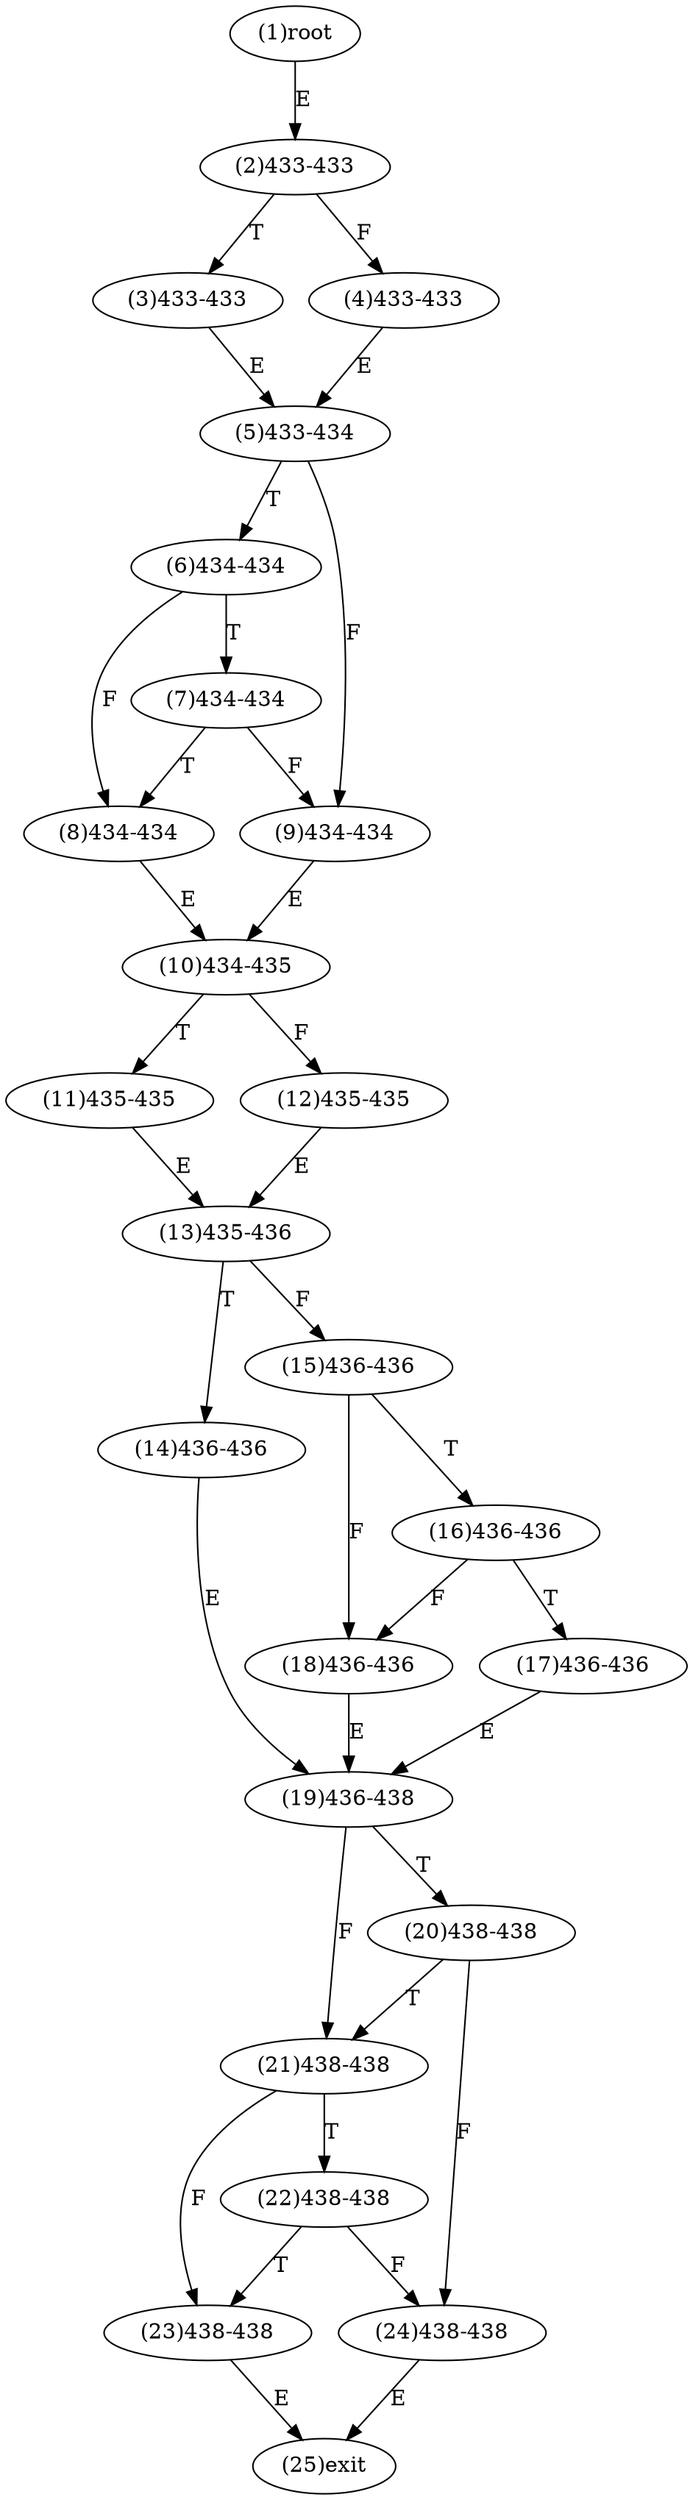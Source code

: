 digraph "" { 
1[ label="(1)root"];
2[ label="(2)433-433"];
3[ label="(3)433-433"];
4[ label="(4)433-433"];
5[ label="(5)433-434"];
6[ label="(6)434-434"];
7[ label="(7)434-434"];
8[ label="(8)434-434"];
9[ label="(9)434-434"];
10[ label="(10)434-435"];
11[ label="(11)435-435"];
12[ label="(12)435-435"];
13[ label="(13)435-436"];
14[ label="(14)436-436"];
15[ label="(15)436-436"];
17[ label="(17)436-436"];
16[ label="(16)436-436"];
19[ label="(19)436-438"];
18[ label="(18)436-436"];
21[ label="(21)438-438"];
20[ label="(20)438-438"];
23[ label="(23)438-438"];
22[ label="(22)438-438"];
25[ label="(25)exit"];
24[ label="(24)438-438"];
1->2[ label="E"];
2->4[ label="F"];
2->3[ label="T"];
3->5[ label="E"];
4->5[ label="E"];
5->9[ label="F"];
5->6[ label="T"];
6->8[ label="F"];
6->7[ label="T"];
7->9[ label="F"];
7->8[ label="T"];
8->10[ label="E"];
9->10[ label="E"];
10->12[ label="F"];
10->11[ label="T"];
11->13[ label="E"];
12->13[ label="E"];
13->15[ label="F"];
13->14[ label="T"];
14->19[ label="E"];
15->18[ label="F"];
15->16[ label="T"];
16->18[ label="F"];
16->17[ label="T"];
17->19[ label="E"];
18->19[ label="E"];
19->21[ label="F"];
19->20[ label="T"];
20->24[ label="F"];
20->21[ label="T"];
21->23[ label="F"];
21->22[ label="T"];
22->24[ label="F"];
22->23[ label="T"];
23->25[ label="E"];
24->25[ label="E"];
}